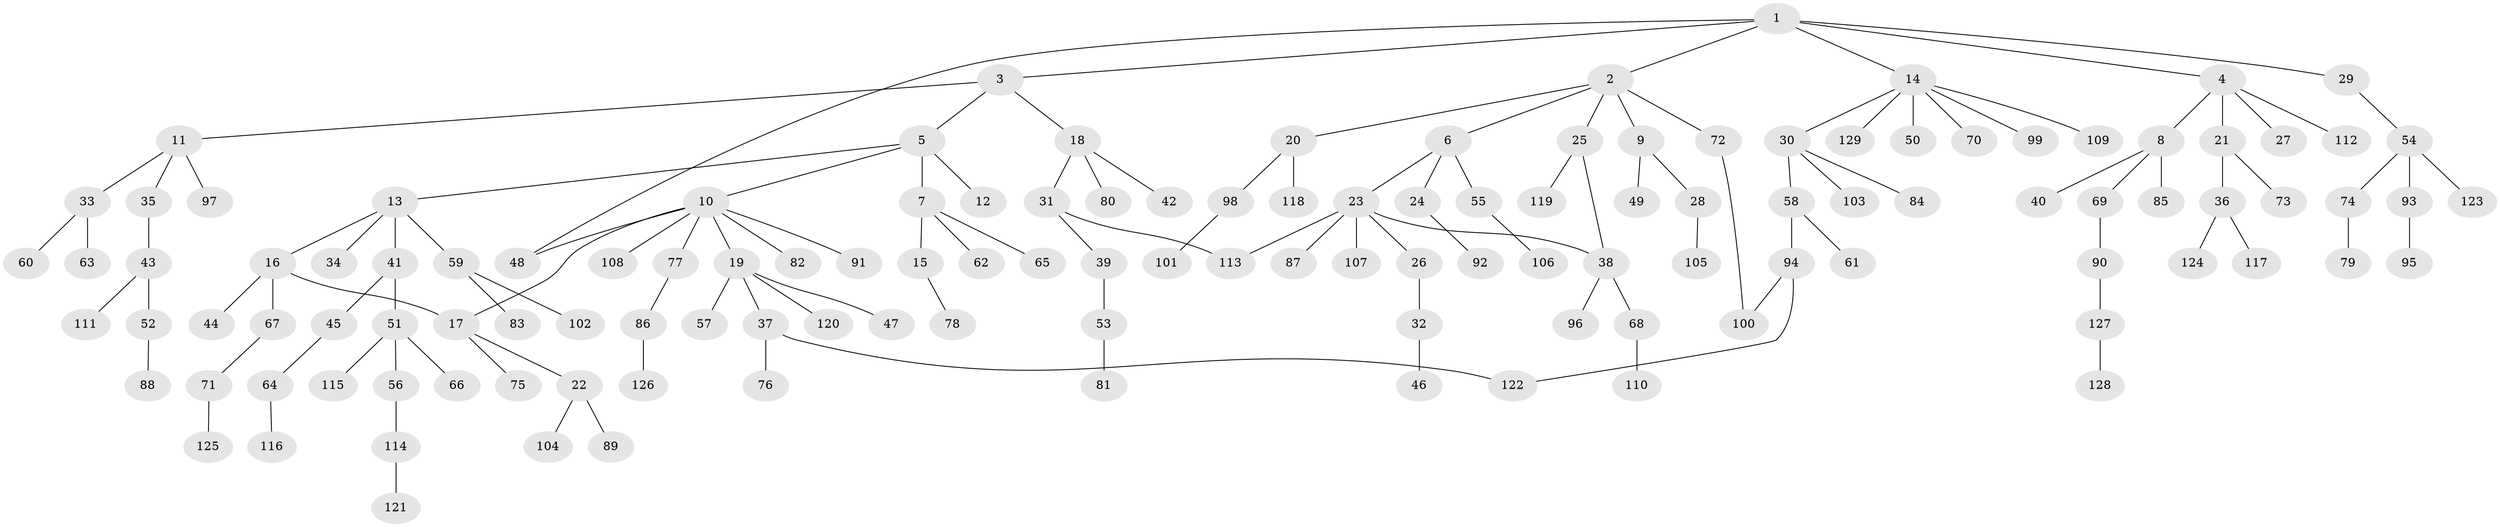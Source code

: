 // coarse degree distribution, {6: 0.058823529411764705, 4: 0.058823529411764705, 5: 0.0392156862745098, 13: 0.0196078431372549, 2: 0.13725490196078433, 3: 0.0784313725490196, 1: 0.6078431372549019}
// Generated by graph-tools (version 1.1) at 2025/17/03/04/25 18:17:01]
// undirected, 129 vertices, 134 edges
graph export_dot {
graph [start="1"]
  node [color=gray90,style=filled];
  1;
  2;
  3;
  4;
  5;
  6;
  7;
  8;
  9;
  10;
  11;
  12;
  13;
  14;
  15;
  16;
  17;
  18;
  19;
  20;
  21;
  22;
  23;
  24;
  25;
  26;
  27;
  28;
  29;
  30;
  31;
  32;
  33;
  34;
  35;
  36;
  37;
  38;
  39;
  40;
  41;
  42;
  43;
  44;
  45;
  46;
  47;
  48;
  49;
  50;
  51;
  52;
  53;
  54;
  55;
  56;
  57;
  58;
  59;
  60;
  61;
  62;
  63;
  64;
  65;
  66;
  67;
  68;
  69;
  70;
  71;
  72;
  73;
  74;
  75;
  76;
  77;
  78;
  79;
  80;
  81;
  82;
  83;
  84;
  85;
  86;
  87;
  88;
  89;
  90;
  91;
  92;
  93;
  94;
  95;
  96;
  97;
  98;
  99;
  100;
  101;
  102;
  103;
  104;
  105;
  106;
  107;
  108;
  109;
  110;
  111;
  112;
  113;
  114;
  115;
  116;
  117;
  118;
  119;
  120;
  121;
  122;
  123;
  124;
  125;
  126;
  127;
  128;
  129;
  1 -- 2;
  1 -- 3;
  1 -- 4;
  1 -- 14;
  1 -- 29;
  1 -- 48;
  2 -- 6;
  2 -- 9;
  2 -- 20;
  2 -- 25;
  2 -- 72;
  3 -- 5;
  3 -- 11;
  3 -- 18;
  4 -- 8;
  4 -- 21;
  4 -- 27;
  4 -- 112;
  5 -- 7;
  5 -- 10;
  5 -- 12;
  5 -- 13;
  6 -- 23;
  6 -- 24;
  6 -- 55;
  7 -- 15;
  7 -- 62;
  7 -- 65;
  8 -- 40;
  8 -- 69;
  8 -- 85;
  9 -- 28;
  9 -- 49;
  10 -- 19;
  10 -- 77;
  10 -- 82;
  10 -- 91;
  10 -- 108;
  10 -- 17;
  10 -- 48;
  11 -- 33;
  11 -- 35;
  11 -- 97;
  13 -- 16;
  13 -- 34;
  13 -- 41;
  13 -- 59;
  14 -- 30;
  14 -- 50;
  14 -- 70;
  14 -- 99;
  14 -- 109;
  14 -- 129;
  15 -- 78;
  16 -- 17;
  16 -- 44;
  16 -- 67;
  17 -- 22;
  17 -- 75;
  18 -- 31;
  18 -- 42;
  18 -- 80;
  19 -- 37;
  19 -- 47;
  19 -- 57;
  19 -- 120;
  20 -- 98;
  20 -- 118;
  21 -- 36;
  21 -- 73;
  22 -- 89;
  22 -- 104;
  23 -- 26;
  23 -- 38;
  23 -- 87;
  23 -- 107;
  23 -- 113;
  24 -- 92;
  25 -- 119;
  25 -- 38;
  26 -- 32;
  28 -- 105;
  29 -- 54;
  30 -- 58;
  30 -- 84;
  30 -- 103;
  31 -- 39;
  31 -- 113;
  32 -- 46;
  33 -- 60;
  33 -- 63;
  35 -- 43;
  36 -- 117;
  36 -- 124;
  37 -- 76;
  37 -- 122;
  38 -- 68;
  38 -- 96;
  39 -- 53;
  41 -- 45;
  41 -- 51;
  43 -- 52;
  43 -- 111;
  45 -- 64;
  51 -- 56;
  51 -- 66;
  51 -- 115;
  52 -- 88;
  53 -- 81;
  54 -- 74;
  54 -- 93;
  54 -- 123;
  55 -- 106;
  56 -- 114;
  58 -- 61;
  58 -- 94;
  59 -- 83;
  59 -- 102;
  64 -- 116;
  67 -- 71;
  68 -- 110;
  69 -- 90;
  71 -- 125;
  72 -- 100;
  74 -- 79;
  77 -- 86;
  86 -- 126;
  90 -- 127;
  93 -- 95;
  94 -- 100;
  94 -- 122;
  98 -- 101;
  114 -- 121;
  127 -- 128;
}

